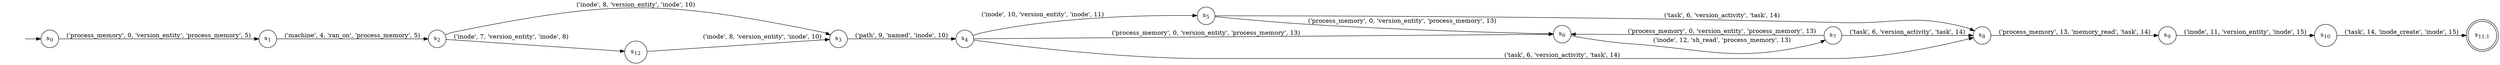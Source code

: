 digraph DFA {
    rankdir = LR;
    I [style = invis];
    I -> S0;
    S0 [label = <s<sub>0</sub>>, shape = circle];
    S1 [label = <s<sub>1</sub>>, shape = circle];
    S2 [label = <s<sub>2</sub>>, shape = circle];
    S3 [label = <s<sub>3</sub>>, shape = circle];
    S4 [label = <s<sub>4</sub>>, shape = circle];
    S5 [label = <s<sub>5</sub>>, shape = circle];
    S6 [label = <s<sub>6</sub>>, shape = circle];
    S7 [label = <s<sub>7</sub>>, shape = circle];
    S7 -> S6 [label = "('process_memory', 0, 'version_entity', 'process_memory', 13)"];
    S8 [label = <s<sub>8</sub>>, shape = circle];
    S9 [label = <s<sub>9</sub>>, shape = circle];
    S10 [label = <s<sub>10</sub>>, shape = circle];
    S11 [label = <s<sub>11,1</sub>>, shape = circle, peripheries = 2];
    S10 -> S11 [label = "('task', 14, 'inode_create', 'inode', 15)"];
    S9 -> S10 [label = "('inode', 11, 'version_entity', 'inode', 15)"];
    S8 -> S9 [label = "('process_memory', 13, 'memory_read', 'task', 14)"];
    S7 -> S8 [label = "('task', 6, 'version_activity', 'task', 14)"];
    S6 -> S7 [label = "('inode', 12, 'sh_read', 'process_memory', 13)"];
    S5 -> S6 [label = "('process_memory', 0, 'version_entity', 'process_memory', 13)"];
    S5 -> S8 [label = "('task', 6, 'version_activity', 'task', 14)"];
    S4 -> S5 [label = "('inode', 10, 'version_entity', 'inode', 11)"];
    S4 -> S8 [label = "('task', 6, 'version_activity', 'task', 14)"];
    S4 -> S6 [label = "('process_memory', 0, 'version_entity', 'process_memory', 13)"];
    S3 -> S4 [label = "('path', 9, 'named', 'inode', 10)"];
    S2 -> S3 [label = "('inode', 8, 'version_entity', 'inode', 10)"];
    S12 [label = <s<sub>12</sub>>, shape = circle];
    S12 -> S3 [label = "('inode', 8, 'version_entity', 'inode', 10)"];
    S2 -> S12 [label = "('inode', 7, 'version_entity', 'inode', 8)"];
    S1 -> S2 [label = "('machine', 4, 'ran_on', 'process_memory', 5)"];
    S0 -> S1 [label = "('process_memory', 0, 'version_entity', 'process_memory', 5)"];
}
